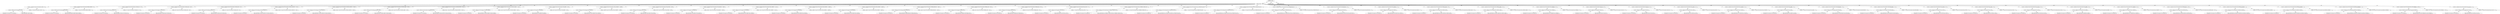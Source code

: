 digraph "&lt;clinit&gt;" {  
"111669149696" [label = <(METHOD,&lt;clinit&gt;)> ]
"25769803776" [label = <(BLOCK,&lt;empty&gt;,&lt;empty&gt;)> ]
"30064771072" [label = <(&lt;operator&gt;.assignment,String MSVSSConstants.SS_EXE = &quot;ss&quot;)<SUB>63</SUB>> ]
"30064771073" [label = <(&lt;operator&gt;.fieldAccess,MSVSSConstants.SS_EXE)<SUB>63</SUB>> ]
"180388626432" [label = <(TYPE_REF,MSVSSConstants,MSVSSConstants)<SUB>63</SUB>> ]
"55834574848" [label = <(FIELD_IDENTIFIER,SS_EXE,SS_EXE)<SUB>63</SUB>> ]
"90194313216" [label = <(LITERAL,&quot;ss&quot;,String MSVSSConstants.SS_EXE = &quot;ss&quot;)<SUB>63</SUB>> ]
"30064771074" [label = <(&lt;operator&gt;.assignment,String MSVSSConstants.PROJECT_PREFIX = &quot;$&quot;)<SUB>65</SUB>> ]
"30064771075" [label = <(&lt;operator&gt;.fieldAccess,MSVSSConstants.PROJECT_PREFIX)<SUB>65</SUB>> ]
"180388626433" [label = <(TYPE_REF,MSVSSConstants,MSVSSConstants)<SUB>65</SUB>> ]
"55834574849" [label = <(FIELD_IDENTIFIER,PROJECT_PREFIX,PROJECT_PREFIX)<SUB>65</SUB>> ]
"90194313217" [label = <(LITERAL,&quot;$&quot;,String MSVSSConstants.PROJECT_PREFIX = &quot;$&quot;)<SUB>65</SUB>> ]
"30064771076" [label = <(&lt;operator&gt;.assignment,String MSVSSConstants.COMMAND_CP = &quot;CP&quot;)<SUB>68</SUB>> ]
"30064771077" [label = <(&lt;operator&gt;.fieldAccess,MSVSSConstants.COMMAND_CP)<SUB>68</SUB>> ]
"180388626434" [label = <(TYPE_REF,MSVSSConstants,MSVSSConstants)<SUB>68</SUB>> ]
"55834574850" [label = <(FIELD_IDENTIFIER,COMMAND_CP,COMMAND_CP)<SUB>68</SUB>> ]
"90194313218" [label = <(LITERAL,&quot;CP&quot;,String MSVSSConstants.COMMAND_CP = &quot;CP&quot;)<SUB>68</SUB>> ]
"30064771078" [label = <(&lt;operator&gt;.assignment,String MSVSSConstants.COMMAND_ADD = &quot;Add&quot;)<SUB>70</SUB>> ]
"30064771079" [label = <(&lt;operator&gt;.fieldAccess,MSVSSConstants.COMMAND_ADD)<SUB>70</SUB>> ]
"180388626435" [label = <(TYPE_REF,MSVSSConstants,MSVSSConstants)<SUB>70</SUB>> ]
"55834574851" [label = <(FIELD_IDENTIFIER,COMMAND_ADD,COMMAND_ADD)<SUB>70</SUB>> ]
"90194313219" [label = <(LITERAL,&quot;Add&quot;,String MSVSSConstants.COMMAND_ADD = &quot;Add&quot;)<SUB>70</SUB>> ]
"30064771080" [label = <(&lt;operator&gt;.assignment,String MSVSSConstants.COMMAND_GET = &quot;Get&quot;)<SUB>72</SUB>> ]
"30064771081" [label = <(&lt;operator&gt;.fieldAccess,MSVSSConstants.COMMAND_GET)<SUB>72</SUB>> ]
"180388626436" [label = <(TYPE_REF,MSVSSConstants,MSVSSConstants)<SUB>72</SUB>> ]
"55834574852" [label = <(FIELD_IDENTIFIER,COMMAND_GET,COMMAND_GET)<SUB>72</SUB>> ]
"90194313220" [label = <(LITERAL,&quot;Get&quot;,String MSVSSConstants.COMMAND_GET = &quot;Get&quot;)<SUB>72</SUB>> ]
"30064771082" [label = <(&lt;operator&gt;.assignment,String MSVSSConstants.COMMAND_CHECKOUT = &quot;Check...)<SUB>74</SUB>> ]
"30064771083" [label = <(&lt;operator&gt;.fieldAccess,MSVSSConstants.COMMAND_CHECKOUT)<SUB>74</SUB>> ]
"180388626437" [label = <(TYPE_REF,MSVSSConstants,MSVSSConstants)<SUB>74</SUB>> ]
"55834574853" [label = <(FIELD_IDENTIFIER,COMMAND_CHECKOUT,COMMAND_CHECKOUT)<SUB>74</SUB>> ]
"90194313221" [label = <(LITERAL,&quot;Checkout&quot;,String MSVSSConstants.COMMAND_CHECKOUT = &quot;Check...)<SUB>74</SUB>> ]
"30064771084" [label = <(&lt;operator&gt;.assignment,String MSVSSConstants.COMMAND_CHECKIN = &quot;Checkin&quot;)<SUB>76</SUB>> ]
"30064771085" [label = <(&lt;operator&gt;.fieldAccess,MSVSSConstants.COMMAND_CHECKIN)<SUB>76</SUB>> ]
"180388626438" [label = <(TYPE_REF,MSVSSConstants,MSVSSConstants)<SUB>76</SUB>> ]
"55834574854" [label = <(FIELD_IDENTIFIER,COMMAND_CHECKIN,COMMAND_CHECKIN)<SUB>76</SUB>> ]
"90194313222" [label = <(LITERAL,&quot;Checkin&quot;,String MSVSSConstants.COMMAND_CHECKIN = &quot;Checkin&quot;)<SUB>76</SUB>> ]
"30064771086" [label = <(&lt;operator&gt;.assignment,String MSVSSConstants.COMMAND_LABEL = &quot;Label&quot;)<SUB>78</SUB>> ]
"30064771087" [label = <(&lt;operator&gt;.fieldAccess,MSVSSConstants.COMMAND_LABEL)<SUB>78</SUB>> ]
"180388626439" [label = <(TYPE_REF,MSVSSConstants,MSVSSConstants)<SUB>78</SUB>> ]
"55834574855" [label = <(FIELD_IDENTIFIER,COMMAND_LABEL,COMMAND_LABEL)<SUB>78</SUB>> ]
"90194313223" [label = <(LITERAL,&quot;Label&quot;,String MSVSSConstants.COMMAND_LABEL = &quot;Label&quot;)<SUB>78</SUB>> ]
"30064771088" [label = <(&lt;operator&gt;.assignment,String MSVSSConstants.COMMAND_HISTORY = &quot;History&quot;)<SUB>80</SUB>> ]
"30064771089" [label = <(&lt;operator&gt;.fieldAccess,MSVSSConstants.COMMAND_HISTORY)<SUB>80</SUB>> ]
"180388626440" [label = <(TYPE_REF,MSVSSConstants,MSVSSConstants)<SUB>80</SUB>> ]
"55834574856" [label = <(FIELD_IDENTIFIER,COMMAND_HISTORY,COMMAND_HISTORY)<SUB>80</SUB>> ]
"90194313224" [label = <(LITERAL,&quot;History&quot;,String MSVSSConstants.COMMAND_HISTORY = &quot;History&quot;)<SUB>80</SUB>> ]
"30064771090" [label = <(&lt;operator&gt;.assignment,String MSVSSConstants.COMMAND_CREATE = &quot;Create&quot;)<SUB>82</SUB>> ]
"30064771091" [label = <(&lt;operator&gt;.fieldAccess,MSVSSConstants.COMMAND_CREATE)<SUB>82</SUB>> ]
"180388626441" [label = <(TYPE_REF,MSVSSConstants,MSVSSConstants)<SUB>82</SUB>> ]
"55834574857" [label = <(FIELD_IDENTIFIER,COMMAND_CREATE,COMMAND_CREATE)<SUB>82</SUB>> ]
"90194313225" [label = <(LITERAL,&quot;Create&quot;,String MSVSSConstants.COMMAND_CREATE = &quot;Create&quot;)<SUB>82</SUB>> ]
"30064771092" [label = <(&lt;operator&gt;.assignment,String MSVSSConstants.STYLE_BRIEF = &quot;brief&quot;)<SUB>85</SUB>> ]
"30064771093" [label = <(&lt;operator&gt;.fieldAccess,MSVSSConstants.STYLE_BRIEF)<SUB>85</SUB>> ]
"180388626442" [label = <(TYPE_REF,MSVSSConstants,MSVSSConstants)<SUB>85</SUB>> ]
"55834574858" [label = <(FIELD_IDENTIFIER,STYLE_BRIEF,STYLE_BRIEF)<SUB>85</SUB>> ]
"90194313226" [label = <(LITERAL,&quot;brief&quot;,String MSVSSConstants.STYLE_BRIEF = &quot;brief&quot;)<SUB>85</SUB>> ]
"30064771094" [label = <(&lt;operator&gt;.assignment,String MSVSSConstants.STYLE_CODEDIFF = &quot;codediff&quot;)<SUB>87</SUB>> ]
"30064771095" [label = <(&lt;operator&gt;.fieldAccess,MSVSSConstants.STYLE_CODEDIFF)<SUB>87</SUB>> ]
"180388626443" [label = <(TYPE_REF,MSVSSConstants,MSVSSConstants)<SUB>87</SUB>> ]
"55834574859" [label = <(FIELD_IDENTIFIER,STYLE_CODEDIFF,STYLE_CODEDIFF)<SUB>87</SUB>> ]
"90194313227" [label = <(LITERAL,&quot;codediff&quot;,String MSVSSConstants.STYLE_CODEDIFF = &quot;codediff&quot;)<SUB>87</SUB>> ]
"30064771096" [label = <(&lt;operator&gt;.assignment,String MSVSSConstants.STYLE_NOFILE = &quot;nofile&quot;)<SUB>89</SUB>> ]
"30064771097" [label = <(&lt;operator&gt;.fieldAccess,MSVSSConstants.STYLE_NOFILE)<SUB>89</SUB>> ]
"180388626444" [label = <(TYPE_REF,MSVSSConstants,MSVSSConstants)<SUB>89</SUB>> ]
"55834574860" [label = <(FIELD_IDENTIFIER,STYLE_NOFILE,STYLE_NOFILE)<SUB>89</SUB>> ]
"90194313228" [label = <(LITERAL,&quot;nofile&quot;,String MSVSSConstants.STYLE_NOFILE = &quot;nofile&quot;)<SUB>89</SUB>> ]
"30064771098" [label = <(&lt;operator&gt;.assignment,String MSVSSConstants.STYLE_DEFAULT = &quot;default&quot;)<SUB>91</SUB>> ]
"30064771099" [label = <(&lt;operator&gt;.fieldAccess,MSVSSConstants.STYLE_DEFAULT)<SUB>91</SUB>> ]
"180388626445" [label = <(TYPE_REF,MSVSSConstants,MSVSSConstants)<SUB>91</SUB>> ]
"55834574861" [label = <(FIELD_IDENTIFIER,STYLE_DEFAULT,STYLE_DEFAULT)<SUB>91</SUB>> ]
"90194313229" [label = <(LITERAL,&quot;default&quot;,String MSVSSConstants.STYLE_DEFAULT = &quot;default&quot;)<SUB>91</SUB>> ]
"30064771100" [label = <(&lt;operator&gt;.assignment,String MSVSSConstants.TIME_CURRENT = &quot;current&quot;)<SUB>94</SUB>> ]
"30064771101" [label = <(&lt;operator&gt;.fieldAccess,MSVSSConstants.TIME_CURRENT)<SUB>94</SUB>> ]
"180388626446" [label = <(TYPE_REF,MSVSSConstants,MSVSSConstants)<SUB>94</SUB>> ]
"55834574862" [label = <(FIELD_IDENTIFIER,TIME_CURRENT,TIME_CURRENT)<SUB>94</SUB>> ]
"90194313230" [label = <(LITERAL,&quot;current&quot;,String MSVSSConstants.TIME_CURRENT = &quot;current&quot;)<SUB>94</SUB>> ]
"30064771102" [label = <(&lt;operator&gt;.assignment,String MSVSSConstants.TIME_MODIFIED = &quot;modified&quot;)<SUB>96</SUB>> ]
"30064771103" [label = <(&lt;operator&gt;.fieldAccess,MSVSSConstants.TIME_MODIFIED)<SUB>96</SUB>> ]
"180388626447" [label = <(TYPE_REF,MSVSSConstants,MSVSSConstants)<SUB>96</SUB>> ]
"55834574863" [label = <(FIELD_IDENTIFIER,TIME_MODIFIED,TIME_MODIFIED)<SUB>96</SUB>> ]
"90194313231" [label = <(LITERAL,&quot;modified&quot;,String MSVSSConstants.TIME_MODIFIED = &quot;modified&quot;)<SUB>96</SUB>> ]
"30064771104" [label = <(&lt;operator&gt;.assignment,String MSVSSConstants.TIME_UPDATED = &quot;updated&quot;)<SUB>98</SUB>> ]
"30064771105" [label = <(&lt;operator&gt;.fieldAccess,MSVSSConstants.TIME_UPDATED)<SUB>98</SUB>> ]
"180388626448" [label = <(TYPE_REF,MSVSSConstants,MSVSSConstants)<SUB>98</SUB>> ]
"55834574864" [label = <(FIELD_IDENTIFIER,TIME_UPDATED,TIME_UPDATED)<SUB>98</SUB>> ]
"90194313232" [label = <(LITERAL,&quot;updated&quot;,String MSVSSConstants.TIME_UPDATED = &quot;updated&quot;)<SUB>98</SUB>> ]
"30064771106" [label = <(&lt;operator&gt;.assignment,String MSVSSConstants.WRITABLE_REPLACE = &quot;replace&quot;)<SUB>101</SUB>> ]
"30064771107" [label = <(&lt;operator&gt;.fieldAccess,MSVSSConstants.WRITABLE_REPLACE)<SUB>101</SUB>> ]
"180388626449" [label = <(TYPE_REF,MSVSSConstants,MSVSSConstants)<SUB>101</SUB>> ]
"55834574865" [label = <(FIELD_IDENTIFIER,WRITABLE_REPLACE,WRITABLE_REPLACE)<SUB>101</SUB>> ]
"90194313233" [label = <(LITERAL,&quot;replace&quot;,String MSVSSConstants.WRITABLE_REPLACE = &quot;replace&quot;)<SUB>101</SUB>> ]
"30064771108" [label = <(&lt;operator&gt;.assignment,String MSVSSConstants.WRITABLE_SKIP = &quot;skip&quot;)<SUB>103</SUB>> ]
"30064771109" [label = <(&lt;operator&gt;.fieldAccess,MSVSSConstants.WRITABLE_SKIP)<SUB>103</SUB>> ]
"180388626450" [label = <(TYPE_REF,MSVSSConstants,MSVSSConstants)<SUB>103</SUB>> ]
"55834574866" [label = <(FIELD_IDENTIFIER,WRITABLE_SKIP,WRITABLE_SKIP)<SUB>103</SUB>> ]
"90194313234" [label = <(LITERAL,&quot;skip&quot;,String MSVSSConstants.WRITABLE_SKIP = &quot;skip&quot;)<SUB>103</SUB>> ]
"30064771110" [label = <(&lt;operator&gt;.assignment,String MSVSSConstants.WRITABLE_FAIL = &quot;fail&quot;)<SUB>105</SUB>> ]
"30064771111" [label = <(&lt;operator&gt;.fieldAccess,MSVSSConstants.WRITABLE_FAIL)<SUB>105</SUB>> ]
"180388626451" [label = <(TYPE_REF,MSVSSConstants,MSVSSConstants)<SUB>105</SUB>> ]
"55834574867" [label = <(FIELD_IDENTIFIER,WRITABLE_FAIL,WRITABLE_FAIL)<SUB>105</SUB>> ]
"90194313235" [label = <(LITERAL,&quot;fail&quot;,String MSVSSConstants.WRITABLE_FAIL = &quot;fail&quot;)<SUB>105</SUB>> ]
"30064771112" [label = <(&lt;operator&gt;.assignment,String MSVSSConstants.FLAG_LOGIN = &quot;-Y&quot;)<SUB>107</SUB>> ]
"30064771113" [label = <(&lt;operator&gt;.fieldAccess,MSVSSConstants.FLAG_LOGIN)<SUB>107</SUB>> ]
"180388626452" [label = <(TYPE_REF,MSVSSConstants,MSVSSConstants)<SUB>107</SUB>> ]
"55834574868" [label = <(FIELD_IDENTIFIER,FLAG_LOGIN,FLAG_LOGIN)<SUB>107</SUB>> ]
"90194313236" [label = <(LITERAL,&quot;-Y&quot;,String MSVSSConstants.FLAG_LOGIN = &quot;-Y&quot;)<SUB>107</SUB>> ]
"30064771114" [label = <(&lt;operator&gt;.assignment,String MSVSSConstants.FLAG_OVERRIDE_WORKING_DIR...)<SUB>108</SUB>> ]
"30064771115" [label = <(&lt;operator&gt;.fieldAccess,MSVSSConstants.FLAG_OVERRIDE_WORKING_DIR)<SUB>108</SUB>> ]
"180388626453" [label = <(TYPE_REF,MSVSSConstants,MSVSSConstants)<SUB>108</SUB>> ]
"55834574869" [label = <(FIELD_IDENTIFIER,FLAG_OVERRIDE_WORKING_DIR,FLAG_OVERRIDE_WORKING_DIR)<SUB>108</SUB>> ]
"90194313237" [label = <(LITERAL,&quot;-GL&quot;,String MSVSSConstants.FLAG_OVERRIDE_WORKING_DIR...)<SUB>108</SUB>> ]
"30064771116" [label = <(&lt;operator&gt;.assignment,String MSVSSConstants.FLAG_AUTORESPONSE_DEF = &quot;...)<SUB>109</SUB>> ]
"30064771117" [label = <(&lt;operator&gt;.fieldAccess,MSVSSConstants.FLAG_AUTORESPONSE_DEF)<SUB>109</SUB>> ]
"180388626454" [label = <(TYPE_REF,MSVSSConstants,MSVSSConstants)<SUB>109</SUB>> ]
"55834574870" [label = <(FIELD_IDENTIFIER,FLAG_AUTORESPONSE_DEF,FLAG_AUTORESPONSE_DEF)<SUB>109</SUB>> ]
"90194313238" [label = <(LITERAL,&quot;-I-&quot;,String MSVSSConstants.FLAG_AUTORESPONSE_DEF = &quot;...)<SUB>109</SUB>> ]
"30064771118" [label = <(&lt;operator&gt;.assignment,String MSVSSConstants.FLAG_AUTORESPONSE_YES = &quot;...)<SUB>110</SUB>> ]
"30064771119" [label = <(&lt;operator&gt;.fieldAccess,MSVSSConstants.FLAG_AUTORESPONSE_YES)<SUB>110</SUB>> ]
"180388626455" [label = <(TYPE_REF,MSVSSConstants,MSVSSConstants)<SUB>110</SUB>> ]
"55834574871" [label = <(FIELD_IDENTIFIER,FLAG_AUTORESPONSE_YES,FLAG_AUTORESPONSE_YES)<SUB>110</SUB>> ]
"90194313239" [label = <(LITERAL,&quot;-I-Y&quot;,String MSVSSConstants.FLAG_AUTORESPONSE_YES = &quot;...)<SUB>110</SUB>> ]
"30064771120" [label = <(&lt;operator&gt;.assignment,String MSVSSConstants.FLAG_AUTORESPONSE_NO = &quot;-...)<SUB>111</SUB>> ]
"30064771121" [label = <(&lt;operator&gt;.fieldAccess,MSVSSConstants.FLAG_AUTORESPONSE_NO)<SUB>111</SUB>> ]
"180388626456" [label = <(TYPE_REF,MSVSSConstants,MSVSSConstants)<SUB>111</SUB>> ]
"55834574872" [label = <(FIELD_IDENTIFIER,FLAG_AUTORESPONSE_NO,FLAG_AUTORESPONSE_NO)<SUB>111</SUB>> ]
"90194313240" [label = <(LITERAL,&quot;-I-N&quot;,String MSVSSConstants.FLAG_AUTORESPONSE_NO = &quot;-...)<SUB>111</SUB>> ]
"30064771122" [label = <(&lt;operator&gt;.assignment,String MSVSSConstants.FLAG_RECURSION = &quot;-R&quot;)<SUB>112</SUB>> ]
"30064771123" [label = <(&lt;operator&gt;.fieldAccess,MSVSSConstants.FLAG_RECURSION)<SUB>112</SUB>> ]
"180388626457" [label = <(TYPE_REF,MSVSSConstants,MSVSSConstants)<SUB>112</SUB>> ]
"55834574873" [label = <(FIELD_IDENTIFIER,FLAG_RECURSION,FLAG_RECURSION)<SUB>112</SUB>> ]
"90194313241" [label = <(LITERAL,&quot;-R&quot;,String MSVSSConstants.FLAG_RECURSION = &quot;-R&quot;)<SUB>112</SUB>> ]
"30064771124" [label = <(&lt;operator&gt;.assignment,String MSVSSConstants.FLAG_VERSION = &quot;-V&quot;)<SUB>113</SUB>> ]
"30064771125" [label = <(&lt;operator&gt;.fieldAccess,MSVSSConstants.FLAG_VERSION)<SUB>113</SUB>> ]
"180388626458" [label = <(TYPE_REF,MSVSSConstants,MSVSSConstants)<SUB>113</SUB>> ]
"55834574874" [label = <(FIELD_IDENTIFIER,FLAG_VERSION,FLAG_VERSION)<SUB>113</SUB>> ]
"90194313242" [label = <(LITERAL,&quot;-V&quot;,String MSVSSConstants.FLAG_VERSION = &quot;-V&quot;)<SUB>113</SUB>> ]
"30064771126" [label = <(&lt;operator&gt;.assignment,String MSVSSConstants.FLAG_VERSION_DATE = &quot;-Vd&quot;)<SUB>114</SUB>> ]
"30064771127" [label = <(&lt;operator&gt;.fieldAccess,MSVSSConstants.FLAG_VERSION_DATE)<SUB>114</SUB>> ]
"180388626459" [label = <(TYPE_REF,MSVSSConstants,MSVSSConstants)<SUB>114</SUB>> ]
"55834574875" [label = <(FIELD_IDENTIFIER,FLAG_VERSION_DATE,FLAG_VERSION_DATE)<SUB>114</SUB>> ]
"90194313243" [label = <(LITERAL,&quot;-Vd&quot;,String MSVSSConstants.FLAG_VERSION_DATE = &quot;-Vd&quot;)<SUB>114</SUB>> ]
"30064771128" [label = <(&lt;operator&gt;.assignment,String MSVSSConstants.FLAG_VERSION_LABEL = &quot;-VL&quot;)<SUB>115</SUB>> ]
"30064771129" [label = <(&lt;operator&gt;.fieldAccess,MSVSSConstants.FLAG_VERSION_LABEL)<SUB>115</SUB>> ]
"180388626460" [label = <(TYPE_REF,MSVSSConstants,MSVSSConstants)<SUB>115</SUB>> ]
"55834574876" [label = <(FIELD_IDENTIFIER,FLAG_VERSION_LABEL,FLAG_VERSION_LABEL)<SUB>115</SUB>> ]
"90194313244" [label = <(LITERAL,&quot;-VL&quot;,String MSVSSConstants.FLAG_VERSION_LABEL = &quot;-VL&quot;)<SUB>115</SUB>> ]
"30064771130" [label = <(&lt;operator&gt;.assignment,String MSVSSConstants.FLAG_WRITABLE = &quot;-W&quot;)<SUB>116</SUB>> ]
"30064771131" [label = <(&lt;operator&gt;.fieldAccess,MSVSSConstants.FLAG_WRITABLE)<SUB>116</SUB>> ]
"180388626461" [label = <(TYPE_REF,MSVSSConstants,MSVSSConstants)<SUB>116</SUB>> ]
"55834574877" [label = <(FIELD_IDENTIFIER,FLAG_WRITABLE,FLAG_WRITABLE)<SUB>116</SUB>> ]
"90194313245" [label = <(LITERAL,&quot;-W&quot;,String MSVSSConstants.FLAG_WRITABLE = &quot;-W&quot;)<SUB>116</SUB>> ]
"30064771132" [label = <(&lt;operator&gt;.assignment,String MSVSSConstants.VALUE_NO = &quot;-N&quot;)<SUB>117</SUB>> ]
"30064771133" [label = <(&lt;operator&gt;.fieldAccess,MSVSSConstants.VALUE_NO)<SUB>117</SUB>> ]
"180388626462" [label = <(TYPE_REF,MSVSSConstants,MSVSSConstants)<SUB>117</SUB>> ]
"55834574878" [label = <(FIELD_IDENTIFIER,VALUE_NO,VALUE_NO)<SUB>117</SUB>> ]
"90194313246" [label = <(LITERAL,&quot;-N&quot;,String MSVSSConstants.VALUE_NO = &quot;-N&quot;)<SUB>117</SUB>> ]
"30064771134" [label = <(&lt;operator&gt;.assignment,String MSVSSConstants.VALUE_YES = &quot;-Y&quot;)<SUB>118</SUB>> ]
"30064771135" [label = <(&lt;operator&gt;.fieldAccess,MSVSSConstants.VALUE_YES)<SUB>118</SUB>> ]
"180388626463" [label = <(TYPE_REF,MSVSSConstants,MSVSSConstants)<SUB>118</SUB>> ]
"55834574879" [label = <(FIELD_IDENTIFIER,VALUE_YES,VALUE_YES)<SUB>118</SUB>> ]
"90194313247" [label = <(LITERAL,&quot;-Y&quot;,String MSVSSConstants.VALUE_YES = &quot;-Y&quot;)<SUB>118</SUB>> ]
"30064771136" [label = <(&lt;operator&gt;.assignment,String MSVSSConstants.FLAG_QUIET = &quot;-O-&quot;)<SUB>119</SUB>> ]
"30064771137" [label = <(&lt;operator&gt;.fieldAccess,MSVSSConstants.FLAG_QUIET)<SUB>119</SUB>> ]
"180388626464" [label = <(TYPE_REF,MSVSSConstants,MSVSSConstants)<SUB>119</SUB>> ]
"55834574880" [label = <(FIELD_IDENTIFIER,FLAG_QUIET,FLAG_QUIET)<SUB>119</SUB>> ]
"90194313248" [label = <(LITERAL,&quot;-O-&quot;,String MSVSSConstants.FLAG_QUIET = &quot;-O-&quot;)<SUB>119</SUB>> ]
"30064771138" [label = <(&lt;operator&gt;.assignment,String MSVSSConstants.FLAG_COMMENT = &quot;-C&quot;)<SUB>120</SUB>> ]
"30064771139" [label = <(&lt;operator&gt;.fieldAccess,MSVSSConstants.FLAG_COMMENT)<SUB>120</SUB>> ]
"180388626465" [label = <(TYPE_REF,MSVSSConstants,MSVSSConstants)<SUB>120</SUB>> ]
"55834574881" [label = <(FIELD_IDENTIFIER,FLAG_COMMENT,FLAG_COMMENT)<SUB>120</SUB>> ]
"90194313249" [label = <(LITERAL,&quot;-C&quot;,String MSVSSConstants.FLAG_COMMENT = &quot;-C&quot;)<SUB>120</SUB>> ]
"30064771140" [label = <(&lt;operator&gt;.assignment,String MSVSSConstants.FLAG_LABEL = &quot;-L&quot;)<SUB>121</SUB>> ]
"30064771141" [label = <(&lt;operator&gt;.fieldAccess,MSVSSConstants.FLAG_LABEL)<SUB>121</SUB>> ]
"180388626466" [label = <(TYPE_REF,MSVSSConstants,MSVSSConstants)<SUB>121</SUB>> ]
"55834574882" [label = <(FIELD_IDENTIFIER,FLAG_LABEL,FLAG_LABEL)<SUB>121</SUB>> ]
"90194313250" [label = <(LITERAL,&quot;-L&quot;,String MSVSSConstants.FLAG_LABEL = &quot;-L&quot;)<SUB>121</SUB>> ]
"30064771142" [label = <(&lt;operator&gt;.assignment,String MSVSSConstants.VALUE_FROMDATE = &quot;~d&quot;)<SUB>122</SUB>> ]
"30064771143" [label = <(&lt;operator&gt;.fieldAccess,MSVSSConstants.VALUE_FROMDATE)<SUB>122</SUB>> ]
"180388626467" [label = <(TYPE_REF,MSVSSConstants,MSVSSConstants)<SUB>122</SUB>> ]
"55834574883" [label = <(FIELD_IDENTIFIER,VALUE_FROMDATE,VALUE_FROMDATE)<SUB>122</SUB>> ]
"90194313251" [label = <(LITERAL,&quot;~d&quot;,String MSVSSConstants.VALUE_FROMDATE = &quot;~d&quot;)<SUB>122</SUB>> ]
"30064771144" [label = <(&lt;operator&gt;.assignment,String MSVSSConstants.VALUE_FROMLABEL = &quot;~L&quot;)<SUB>123</SUB>> ]
"30064771145" [label = <(&lt;operator&gt;.fieldAccess,MSVSSConstants.VALUE_FROMLABEL)<SUB>123</SUB>> ]
"180388626468" [label = <(TYPE_REF,MSVSSConstants,MSVSSConstants)<SUB>123</SUB>> ]
"55834574884" [label = <(FIELD_IDENTIFIER,VALUE_FROMLABEL,VALUE_FROMLABEL)<SUB>123</SUB>> ]
"90194313252" [label = <(LITERAL,&quot;~L&quot;,String MSVSSConstants.VALUE_FROMLABEL = &quot;~L&quot;)<SUB>123</SUB>> ]
"30064771146" [label = <(&lt;operator&gt;.assignment,String MSVSSConstants.FLAG_OUTPUT = &quot;-O&quot;)<SUB>124</SUB>> ]
"30064771147" [label = <(&lt;operator&gt;.fieldAccess,MSVSSConstants.FLAG_OUTPUT)<SUB>124</SUB>> ]
"180388626469" [label = <(TYPE_REF,MSVSSConstants,MSVSSConstants)<SUB>124</SUB>> ]
"55834574885" [label = <(FIELD_IDENTIFIER,FLAG_OUTPUT,FLAG_OUTPUT)<SUB>124</SUB>> ]
"90194313253" [label = <(LITERAL,&quot;-O&quot;,String MSVSSConstants.FLAG_OUTPUT = &quot;-O&quot;)<SUB>124</SUB>> ]
"30064771148" [label = <(&lt;operator&gt;.assignment,String MSVSSConstants.FLAG_USER = &quot;-U&quot;)<SUB>125</SUB>> ]
"30064771149" [label = <(&lt;operator&gt;.fieldAccess,MSVSSConstants.FLAG_USER)<SUB>125</SUB>> ]
"180388626470" [label = <(TYPE_REF,MSVSSConstants,MSVSSConstants)<SUB>125</SUB>> ]
"55834574886" [label = <(FIELD_IDENTIFIER,FLAG_USER,FLAG_USER)<SUB>125</SUB>> ]
"90194313254" [label = <(LITERAL,&quot;-U&quot;,String MSVSSConstants.FLAG_USER = &quot;-U&quot;)<SUB>125</SUB>> ]
"30064771150" [label = <(&lt;operator&gt;.assignment,String MSVSSConstants.FLAG_NO_FILE = &quot;-F-&quot;)<SUB>126</SUB>> ]
"30064771151" [label = <(&lt;operator&gt;.fieldAccess,MSVSSConstants.FLAG_NO_FILE)<SUB>126</SUB>> ]
"180388626471" [label = <(TYPE_REF,MSVSSConstants,MSVSSConstants)<SUB>126</SUB>> ]
"55834574887" [label = <(FIELD_IDENTIFIER,FLAG_NO_FILE,FLAG_NO_FILE)<SUB>126</SUB>> ]
"90194313255" [label = <(LITERAL,&quot;-F-&quot;,String MSVSSConstants.FLAG_NO_FILE = &quot;-F-&quot;)<SUB>126</SUB>> ]
"30064771152" [label = <(&lt;operator&gt;.assignment,String MSVSSConstants.FLAG_BRIEF = &quot;-B&quot;)<SUB>127</SUB>> ]
"30064771153" [label = <(&lt;operator&gt;.fieldAccess,MSVSSConstants.FLAG_BRIEF)<SUB>127</SUB>> ]
"180388626472" [label = <(TYPE_REF,MSVSSConstants,MSVSSConstants)<SUB>127</SUB>> ]
"55834574888" [label = <(FIELD_IDENTIFIER,FLAG_BRIEF,FLAG_BRIEF)<SUB>127</SUB>> ]
"90194313256" [label = <(LITERAL,&quot;-B&quot;,String MSVSSConstants.FLAG_BRIEF = &quot;-B&quot;)<SUB>127</SUB>> ]
"30064771154" [label = <(&lt;operator&gt;.assignment,String MSVSSConstants.FLAG_CODEDIFF = &quot;-D&quot;)<SUB>128</SUB>> ]
"30064771155" [label = <(&lt;operator&gt;.fieldAccess,MSVSSConstants.FLAG_CODEDIFF)<SUB>128</SUB>> ]
"180388626473" [label = <(TYPE_REF,MSVSSConstants,MSVSSConstants)<SUB>128</SUB>> ]
"55834574889" [label = <(FIELD_IDENTIFIER,FLAG_CODEDIFF,FLAG_CODEDIFF)<SUB>128</SUB>> ]
"90194313257" [label = <(LITERAL,&quot;-D&quot;,String MSVSSConstants.FLAG_CODEDIFF = &quot;-D&quot;)<SUB>128</SUB>> ]
"30064771156" [label = <(&lt;operator&gt;.assignment,String MSVSSConstants.FLAG_FILETIME_DEF = &quot;-GTC&quot;)<SUB>129</SUB>> ]
"30064771157" [label = <(&lt;operator&gt;.fieldAccess,MSVSSConstants.FLAG_FILETIME_DEF)<SUB>129</SUB>> ]
"180388626474" [label = <(TYPE_REF,MSVSSConstants,MSVSSConstants)<SUB>129</SUB>> ]
"55834574890" [label = <(FIELD_IDENTIFIER,FLAG_FILETIME_DEF,FLAG_FILETIME_DEF)<SUB>129</SUB>> ]
"90194313258" [label = <(LITERAL,&quot;-GTC&quot;,String MSVSSConstants.FLAG_FILETIME_DEF = &quot;-GTC&quot;)<SUB>129</SUB>> ]
"30064771158" [label = <(&lt;operator&gt;.assignment,String MSVSSConstants.FLAG_FILETIME_MODIFIED = ...)<SUB>130</SUB>> ]
"30064771159" [label = <(&lt;operator&gt;.fieldAccess,MSVSSConstants.FLAG_FILETIME_MODIFIED)<SUB>130</SUB>> ]
"180388626475" [label = <(TYPE_REF,MSVSSConstants,MSVSSConstants)<SUB>130</SUB>> ]
"55834574891" [label = <(FIELD_IDENTIFIER,FLAG_FILETIME_MODIFIED,FLAG_FILETIME_MODIFIED)<SUB>130</SUB>> ]
"90194313259" [label = <(LITERAL,&quot;-GTM&quot;,String MSVSSConstants.FLAG_FILETIME_MODIFIED = ...)<SUB>130</SUB>> ]
"30064771160" [label = <(&lt;operator&gt;.assignment,String MSVSSConstants.FLAG_FILETIME_UPDATED = &quot;...)<SUB>131</SUB>> ]
"30064771161" [label = <(&lt;operator&gt;.fieldAccess,MSVSSConstants.FLAG_FILETIME_UPDATED)<SUB>131</SUB>> ]
"180388626476" [label = <(TYPE_REF,MSVSSConstants,MSVSSConstants)<SUB>131</SUB>> ]
"55834574892" [label = <(FIELD_IDENTIFIER,FLAG_FILETIME_UPDATED,FLAG_FILETIME_UPDATED)<SUB>131</SUB>> ]
"90194313260" [label = <(LITERAL,&quot;-GTU&quot;,String MSVSSConstants.FLAG_FILETIME_UPDATED = &quot;...)<SUB>131</SUB>> ]
"30064771162" [label = <(&lt;operator&gt;.assignment,String MSVSSConstants.FLAG_REPLACE_WRITABLE = &quot;...)<SUB>132</SUB>> ]
"30064771163" [label = <(&lt;operator&gt;.fieldAccess,MSVSSConstants.FLAG_REPLACE_WRITABLE)<SUB>132</SUB>> ]
"180388626477" [label = <(TYPE_REF,MSVSSConstants,MSVSSConstants)<SUB>132</SUB>> ]
"55834574893" [label = <(FIELD_IDENTIFIER,FLAG_REPLACE_WRITABLE,FLAG_REPLACE_WRITABLE)<SUB>132</SUB>> ]
"90194313261" [label = <(LITERAL,&quot;-GWR&quot;,String MSVSSConstants.FLAG_REPLACE_WRITABLE = &quot;...)<SUB>132</SUB>> ]
"30064771164" [label = <(&lt;operator&gt;.assignment,String MSVSSConstants.FLAG_SKIP_WRITABLE = &quot;-GWS&quot;)<SUB>133</SUB>> ]
"30064771165" [label = <(&lt;operator&gt;.fieldAccess,MSVSSConstants.FLAG_SKIP_WRITABLE)<SUB>133</SUB>> ]
"180388626478" [label = <(TYPE_REF,MSVSSConstants,MSVSSConstants)<SUB>133</SUB>> ]
"55834574894" [label = <(FIELD_IDENTIFIER,FLAG_SKIP_WRITABLE,FLAG_SKIP_WRITABLE)<SUB>133</SUB>> ]
"90194313262" [label = <(LITERAL,&quot;-GWS&quot;,String MSVSSConstants.FLAG_SKIP_WRITABLE = &quot;-GWS&quot;)<SUB>133</SUB>> ]
"30064771166" [label = <(&lt;operator&gt;.assignment,String MSVSSConstants.FLAG_NO_GET = &quot;-G-&quot;)<SUB>134</SUB>> ]
"30064771167" [label = <(&lt;operator&gt;.fieldAccess,MSVSSConstants.FLAG_NO_GET)<SUB>134</SUB>> ]
"180388626479" [label = <(TYPE_REF,MSVSSConstants,MSVSSConstants)<SUB>134</SUB>> ]
"55834574895" [label = <(FIELD_IDENTIFIER,FLAG_NO_GET,FLAG_NO_GET)<SUB>134</SUB>> ]
"90194313263" [label = <(LITERAL,&quot;-G-&quot;,String MSVSSConstants.FLAG_NO_GET = &quot;-G-&quot;)<SUB>134</SUB>> ]
"133143986272" [label = <(MODIFIER,STATIC)> ]
"128849018880" [label = <(METHOD_RETURN,void)> ]
  "111669149696" -> "25769803776"  [ label = "AST: "] 
  "111669149696" -> "133143986272"  [ label = "AST: "] 
  "111669149696" -> "128849018880"  [ label = "AST: "] 
  "25769803776" -> "30064771072"  [ label = "AST: "] 
  "25769803776" -> "30064771074"  [ label = "AST: "] 
  "25769803776" -> "30064771076"  [ label = "AST: "] 
  "25769803776" -> "30064771078"  [ label = "AST: "] 
  "25769803776" -> "30064771080"  [ label = "AST: "] 
  "25769803776" -> "30064771082"  [ label = "AST: "] 
  "25769803776" -> "30064771084"  [ label = "AST: "] 
  "25769803776" -> "30064771086"  [ label = "AST: "] 
  "25769803776" -> "30064771088"  [ label = "AST: "] 
  "25769803776" -> "30064771090"  [ label = "AST: "] 
  "25769803776" -> "30064771092"  [ label = "AST: "] 
  "25769803776" -> "30064771094"  [ label = "AST: "] 
  "25769803776" -> "30064771096"  [ label = "AST: "] 
  "25769803776" -> "30064771098"  [ label = "AST: "] 
  "25769803776" -> "30064771100"  [ label = "AST: "] 
  "25769803776" -> "30064771102"  [ label = "AST: "] 
  "25769803776" -> "30064771104"  [ label = "AST: "] 
  "25769803776" -> "30064771106"  [ label = "AST: "] 
  "25769803776" -> "30064771108"  [ label = "AST: "] 
  "25769803776" -> "30064771110"  [ label = "AST: "] 
  "25769803776" -> "30064771112"  [ label = "AST: "] 
  "25769803776" -> "30064771114"  [ label = "AST: "] 
  "25769803776" -> "30064771116"  [ label = "AST: "] 
  "25769803776" -> "30064771118"  [ label = "AST: "] 
  "25769803776" -> "30064771120"  [ label = "AST: "] 
  "25769803776" -> "30064771122"  [ label = "AST: "] 
  "25769803776" -> "30064771124"  [ label = "AST: "] 
  "25769803776" -> "30064771126"  [ label = "AST: "] 
  "25769803776" -> "30064771128"  [ label = "AST: "] 
  "25769803776" -> "30064771130"  [ label = "AST: "] 
  "25769803776" -> "30064771132"  [ label = "AST: "] 
  "25769803776" -> "30064771134"  [ label = "AST: "] 
  "25769803776" -> "30064771136"  [ label = "AST: "] 
  "25769803776" -> "30064771138"  [ label = "AST: "] 
  "25769803776" -> "30064771140"  [ label = "AST: "] 
  "25769803776" -> "30064771142"  [ label = "AST: "] 
  "25769803776" -> "30064771144"  [ label = "AST: "] 
  "25769803776" -> "30064771146"  [ label = "AST: "] 
  "25769803776" -> "30064771148"  [ label = "AST: "] 
  "25769803776" -> "30064771150"  [ label = "AST: "] 
  "25769803776" -> "30064771152"  [ label = "AST: "] 
  "25769803776" -> "30064771154"  [ label = "AST: "] 
  "25769803776" -> "30064771156"  [ label = "AST: "] 
  "25769803776" -> "30064771158"  [ label = "AST: "] 
  "25769803776" -> "30064771160"  [ label = "AST: "] 
  "25769803776" -> "30064771162"  [ label = "AST: "] 
  "25769803776" -> "30064771164"  [ label = "AST: "] 
  "25769803776" -> "30064771166"  [ label = "AST: "] 
  "30064771072" -> "30064771073"  [ label = "AST: "] 
  "30064771072" -> "90194313216"  [ label = "AST: "] 
  "30064771073" -> "180388626432"  [ label = "AST: "] 
  "30064771073" -> "55834574848"  [ label = "AST: "] 
  "30064771074" -> "30064771075"  [ label = "AST: "] 
  "30064771074" -> "90194313217"  [ label = "AST: "] 
  "30064771075" -> "180388626433"  [ label = "AST: "] 
  "30064771075" -> "55834574849"  [ label = "AST: "] 
  "30064771076" -> "30064771077"  [ label = "AST: "] 
  "30064771076" -> "90194313218"  [ label = "AST: "] 
  "30064771077" -> "180388626434"  [ label = "AST: "] 
  "30064771077" -> "55834574850"  [ label = "AST: "] 
  "30064771078" -> "30064771079"  [ label = "AST: "] 
  "30064771078" -> "90194313219"  [ label = "AST: "] 
  "30064771079" -> "180388626435"  [ label = "AST: "] 
  "30064771079" -> "55834574851"  [ label = "AST: "] 
  "30064771080" -> "30064771081"  [ label = "AST: "] 
  "30064771080" -> "90194313220"  [ label = "AST: "] 
  "30064771081" -> "180388626436"  [ label = "AST: "] 
  "30064771081" -> "55834574852"  [ label = "AST: "] 
  "30064771082" -> "30064771083"  [ label = "AST: "] 
  "30064771082" -> "90194313221"  [ label = "AST: "] 
  "30064771083" -> "180388626437"  [ label = "AST: "] 
  "30064771083" -> "55834574853"  [ label = "AST: "] 
  "30064771084" -> "30064771085"  [ label = "AST: "] 
  "30064771084" -> "90194313222"  [ label = "AST: "] 
  "30064771085" -> "180388626438"  [ label = "AST: "] 
  "30064771085" -> "55834574854"  [ label = "AST: "] 
  "30064771086" -> "30064771087"  [ label = "AST: "] 
  "30064771086" -> "90194313223"  [ label = "AST: "] 
  "30064771087" -> "180388626439"  [ label = "AST: "] 
  "30064771087" -> "55834574855"  [ label = "AST: "] 
  "30064771088" -> "30064771089"  [ label = "AST: "] 
  "30064771088" -> "90194313224"  [ label = "AST: "] 
  "30064771089" -> "180388626440"  [ label = "AST: "] 
  "30064771089" -> "55834574856"  [ label = "AST: "] 
  "30064771090" -> "30064771091"  [ label = "AST: "] 
  "30064771090" -> "90194313225"  [ label = "AST: "] 
  "30064771091" -> "180388626441"  [ label = "AST: "] 
  "30064771091" -> "55834574857"  [ label = "AST: "] 
  "30064771092" -> "30064771093"  [ label = "AST: "] 
  "30064771092" -> "90194313226"  [ label = "AST: "] 
  "30064771093" -> "180388626442"  [ label = "AST: "] 
  "30064771093" -> "55834574858"  [ label = "AST: "] 
  "30064771094" -> "30064771095"  [ label = "AST: "] 
  "30064771094" -> "90194313227"  [ label = "AST: "] 
  "30064771095" -> "180388626443"  [ label = "AST: "] 
  "30064771095" -> "55834574859"  [ label = "AST: "] 
  "30064771096" -> "30064771097"  [ label = "AST: "] 
  "30064771096" -> "90194313228"  [ label = "AST: "] 
  "30064771097" -> "180388626444"  [ label = "AST: "] 
  "30064771097" -> "55834574860"  [ label = "AST: "] 
  "30064771098" -> "30064771099"  [ label = "AST: "] 
  "30064771098" -> "90194313229"  [ label = "AST: "] 
  "30064771099" -> "180388626445"  [ label = "AST: "] 
  "30064771099" -> "55834574861"  [ label = "AST: "] 
  "30064771100" -> "30064771101"  [ label = "AST: "] 
  "30064771100" -> "90194313230"  [ label = "AST: "] 
  "30064771101" -> "180388626446"  [ label = "AST: "] 
  "30064771101" -> "55834574862"  [ label = "AST: "] 
  "30064771102" -> "30064771103"  [ label = "AST: "] 
  "30064771102" -> "90194313231"  [ label = "AST: "] 
  "30064771103" -> "180388626447"  [ label = "AST: "] 
  "30064771103" -> "55834574863"  [ label = "AST: "] 
  "30064771104" -> "30064771105"  [ label = "AST: "] 
  "30064771104" -> "90194313232"  [ label = "AST: "] 
  "30064771105" -> "180388626448"  [ label = "AST: "] 
  "30064771105" -> "55834574864"  [ label = "AST: "] 
  "30064771106" -> "30064771107"  [ label = "AST: "] 
  "30064771106" -> "90194313233"  [ label = "AST: "] 
  "30064771107" -> "180388626449"  [ label = "AST: "] 
  "30064771107" -> "55834574865"  [ label = "AST: "] 
  "30064771108" -> "30064771109"  [ label = "AST: "] 
  "30064771108" -> "90194313234"  [ label = "AST: "] 
  "30064771109" -> "180388626450"  [ label = "AST: "] 
  "30064771109" -> "55834574866"  [ label = "AST: "] 
  "30064771110" -> "30064771111"  [ label = "AST: "] 
  "30064771110" -> "90194313235"  [ label = "AST: "] 
  "30064771111" -> "180388626451"  [ label = "AST: "] 
  "30064771111" -> "55834574867"  [ label = "AST: "] 
  "30064771112" -> "30064771113"  [ label = "AST: "] 
  "30064771112" -> "90194313236"  [ label = "AST: "] 
  "30064771113" -> "180388626452"  [ label = "AST: "] 
  "30064771113" -> "55834574868"  [ label = "AST: "] 
  "30064771114" -> "30064771115"  [ label = "AST: "] 
  "30064771114" -> "90194313237"  [ label = "AST: "] 
  "30064771115" -> "180388626453"  [ label = "AST: "] 
  "30064771115" -> "55834574869"  [ label = "AST: "] 
  "30064771116" -> "30064771117"  [ label = "AST: "] 
  "30064771116" -> "90194313238"  [ label = "AST: "] 
  "30064771117" -> "180388626454"  [ label = "AST: "] 
  "30064771117" -> "55834574870"  [ label = "AST: "] 
  "30064771118" -> "30064771119"  [ label = "AST: "] 
  "30064771118" -> "90194313239"  [ label = "AST: "] 
  "30064771119" -> "180388626455"  [ label = "AST: "] 
  "30064771119" -> "55834574871"  [ label = "AST: "] 
  "30064771120" -> "30064771121"  [ label = "AST: "] 
  "30064771120" -> "90194313240"  [ label = "AST: "] 
  "30064771121" -> "180388626456"  [ label = "AST: "] 
  "30064771121" -> "55834574872"  [ label = "AST: "] 
  "30064771122" -> "30064771123"  [ label = "AST: "] 
  "30064771122" -> "90194313241"  [ label = "AST: "] 
  "30064771123" -> "180388626457"  [ label = "AST: "] 
  "30064771123" -> "55834574873"  [ label = "AST: "] 
  "30064771124" -> "30064771125"  [ label = "AST: "] 
  "30064771124" -> "90194313242"  [ label = "AST: "] 
  "30064771125" -> "180388626458"  [ label = "AST: "] 
  "30064771125" -> "55834574874"  [ label = "AST: "] 
  "30064771126" -> "30064771127"  [ label = "AST: "] 
  "30064771126" -> "90194313243"  [ label = "AST: "] 
  "30064771127" -> "180388626459"  [ label = "AST: "] 
  "30064771127" -> "55834574875"  [ label = "AST: "] 
  "30064771128" -> "30064771129"  [ label = "AST: "] 
  "30064771128" -> "90194313244"  [ label = "AST: "] 
  "30064771129" -> "180388626460"  [ label = "AST: "] 
  "30064771129" -> "55834574876"  [ label = "AST: "] 
  "30064771130" -> "30064771131"  [ label = "AST: "] 
  "30064771130" -> "90194313245"  [ label = "AST: "] 
  "30064771131" -> "180388626461"  [ label = "AST: "] 
  "30064771131" -> "55834574877"  [ label = "AST: "] 
  "30064771132" -> "30064771133"  [ label = "AST: "] 
  "30064771132" -> "90194313246"  [ label = "AST: "] 
  "30064771133" -> "180388626462"  [ label = "AST: "] 
  "30064771133" -> "55834574878"  [ label = "AST: "] 
  "30064771134" -> "30064771135"  [ label = "AST: "] 
  "30064771134" -> "90194313247"  [ label = "AST: "] 
  "30064771135" -> "180388626463"  [ label = "AST: "] 
  "30064771135" -> "55834574879"  [ label = "AST: "] 
  "30064771136" -> "30064771137"  [ label = "AST: "] 
  "30064771136" -> "90194313248"  [ label = "AST: "] 
  "30064771137" -> "180388626464"  [ label = "AST: "] 
  "30064771137" -> "55834574880"  [ label = "AST: "] 
  "30064771138" -> "30064771139"  [ label = "AST: "] 
  "30064771138" -> "90194313249"  [ label = "AST: "] 
  "30064771139" -> "180388626465"  [ label = "AST: "] 
  "30064771139" -> "55834574881"  [ label = "AST: "] 
  "30064771140" -> "30064771141"  [ label = "AST: "] 
  "30064771140" -> "90194313250"  [ label = "AST: "] 
  "30064771141" -> "180388626466"  [ label = "AST: "] 
  "30064771141" -> "55834574882"  [ label = "AST: "] 
  "30064771142" -> "30064771143"  [ label = "AST: "] 
  "30064771142" -> "90194313251"  [ label = "AST: "] 
  "30064771143" -> "180388626467"  [ label = "AST: "] 
  "30064771143" -> "55834574883"  [ label = "AST: "] 
  "30064771144" -> "30064771145"  [ label = "AST: "] 
  "30064771144" -> "90194313252"  [ label = "AST: "] 
  "30064771145" -> "180388626468"  [ label = "AST: "] 
  "30064771145" -> "55834574884"  [ label = "AST: "] 
  "30064771146" -> "30064771147"  [ label = "AST: "] 
  "30064771146" -> "90194313253"  [ label = "AST: "] 
  "30064771147" -> "180388626469"  [ label = "AST: "] 
  "30064771147" -> "55834574885"  [ label = "AST: "] 
  "30064771148" -> "30064771149"  [ label = "AST: "] 
  "30064771148" -> "90194313254"  [ label = "AST: "] 
  "30064771149" -> "180388626470"  [ label = "AST: "] 
  "30064771149" -> "55834574886"  [ label = "AST: "] 
  "30064771150" -> "30064771151"  [ label = "AST: "] 
  "30064771150" -> "90194313255"  [ label = "AST: "] 
  "30064771151" -> "180388626471"  [ label = "AST: "] 
  "30064771151" -> "55834574887"  [ label = "AST: "] 
  "30064771152" -> "30064771153"  [ label = "AST: "] 
  "30064771152" -> "90194313256"  [ label = "AST: "] 
  "30064771153" -> "180388626472"  [ label = "AST: "] 
  "30064771153" -> "55834574888"  [ label = "AST: "] 
  "30064771154" -> "30064771155"  [ label = "AST: "] 
  "30064771154" -> "90194313257"  [ label = "AST: "] 
  "30064771155" -> "180388626473"  [ label = "AST: "] 
  "30064771155" -> "55834574889"  [ label = "AST: "] 
  "30064771156" -> "30064771157"  [ label = "AST: "] 
  "30064771156" -> "90194313258"  [ label = "AST: "] 
  "30064771157" -> "180388626474"  [ label = "AST: "] 
  "30064771157" -> "55834574890"  [ label = "AST: "] 
  "30064771158" -> "30064771159"  [ label = "AST: "] 
  "30064771158" -> "90194313259"  [ label = "AST: "] 
  "30064771159" -> "180388626475"  [ label = "AST: "] 
  "30064771159" -> "55834574891"  [ label = "AST: "] 
  "30064771160" -> "30064771161"  [ label = "AST: "] 
  "30064771160" -> "90194313260"  [ label = "AST: "] 
  "30064771161" -> "180388626476"  [ label = "AST: "] 
  "30064771161" -> "55834574892"  [ label = "AST: "] 
  "30064771162" -> "30064771163"  [ label = "AST: "] 
  "30064771162" -> "90194313261"  [ label = "AST: "] 
  "30064771163" -> "180388626477"  [ label = "AST: "] 
  "30064771163" -> "55834574893"  [ label = "AST: "] 
  "30064771164" -> "30064771165"  [ label = "AST: "] 
  "30064771164" -> "90194313262"  [ label = "AST: "] 
  "30064771165" -> "180388626478"  [ label = "AST: "] 
  "30064771165" -> "55834574894"  [ label = "AST: "] 
  "30064771166" -> "30064771167"  [ label = "AST: "] 
  "30064771166" -> "90194313263"  [ label = "AST: "] 
  "30064771167" -> "180388626479"  [ label = "AST: "] 
  "30064771167" -> "55834574895"  [ label = "AST: "] 
}
